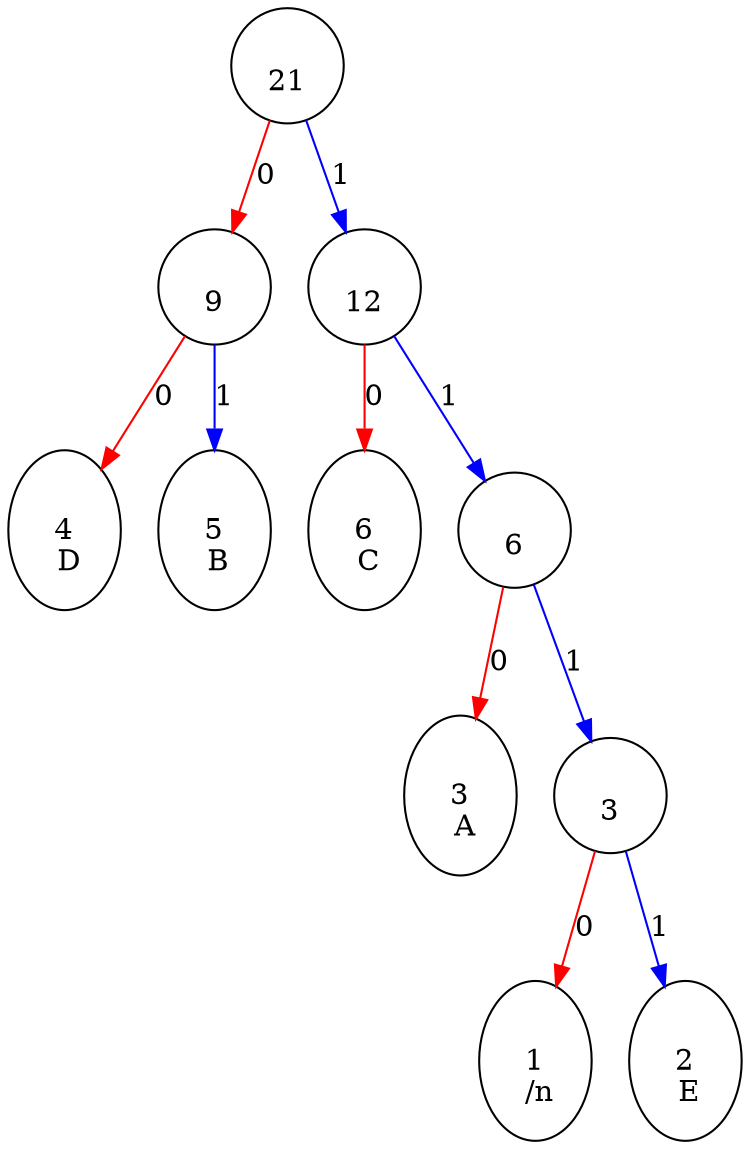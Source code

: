 digraph g {
 "\n21" -> "\n9" [color=red, label=0]
 "\n9" -> "\n4\n D" [color=red, label=0]
 "\n9" -> "\n5\n B" [color=blue, label=1]
 "\n21" -> "\n12" [color=blue, label=1]
 "\n12" -> "\n6\n C" [color=red, label=0]
 "\n12" -> "\n6" [color=blue, label=1]
 "\n6" -> "\n3\n A" [color=red, label=0]
 "\n6" -> "\n3" [color=blue, label=1]
 "\n3" -> "\n1\n /n" [color=red, label=0]
 "\n3" -> "\n2\n E" [color=blue, label=1]
}
